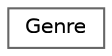 digraph "Graphical Class Hierarchy"
{
 // LATEX_PDF_SIZE
  bgcolor="transparent";
  edge [fontname=Helvetica,fontsize=10,labelfontname=Helvetica,labelfontsize=10];
  node [fontname=Helvetica,fontsize=10,shape=box,height=0.2,width=0.4];
  rankdir="LR";
  Node0 [id="Node000000",label="Genre",height=0.2,width=0.4,color="grey40", fillcolor="white", style="filled",URL="$classGenre.html",tooltip="Sequelize model representing a musical genre in the system."];
}
